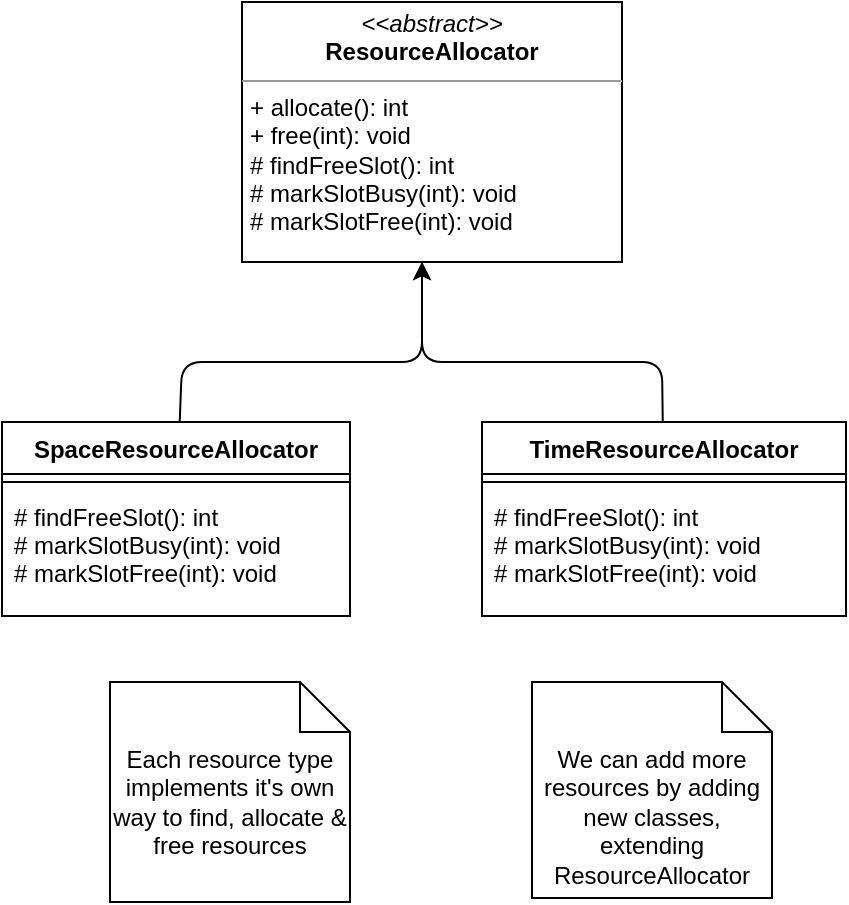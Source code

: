 <mxfile>
    <diagram id="MpXCmBDMgzVLpPqwAznD" name="Page-1">
        <mxGraphModel dx="1064" dy="949" grid="1" gridSize="10" guides="1" tooltips="1" connect="1" arrows="1" fold="1" page="1" pageScale="1" pageWidth="850" pageHeight="1100" math="0" shadow="0">
            <root>
                <mxCell id="0"/>
                <mxCell id="1" parent="0"/>
                <mxCell id="6" value="&lt;p style=&quot;margin:0px;margin-top:4px;text-align:center;&quot;&gt;&lt;i&gt;&amp;lt;&amp;lt;abstract&amp;gt;&amp;gt;&lt;/i&gt;&lt;br&gt;&lt;b&gt;ResourceAllocator&lt;/b&gt;&lt;/p&gt;&lt;hr size=&quot;1&quot;&gt;&lt;p style=&quot;margin:0px;margin-left:4px;&quot;&gt;+ allocate(): int&lt;br&gt;+ free(int): void&lt;/p&gt;&lt;p style=&quot;margin:0px;margin-left:4px;&quot;&gt;# findFreeSlot(): int&lt;/p&gt;&lt;p style=&quot;margin:0px;margin-left:4px;&quot;&gt;# markSlotBusy(int): void&lt;br&gt;&lt;/p&gt;&lt;p style=&quot;margin:0px;margin-left:4px;&quot;&gt;# markSlotFree(int): void&lt;br&gt;&lt;/p&gt;" style="verticalAlign=top;align=left;overflow=fill;fontSize=12;fontFamily=Helvetica;html=1;" vertex="1" parent="1">
                    <mxGeometry x="280" y="100" width="190" height="130" as="geometry"/>
                </mxCell>
                <mxCell id="14" style="edgeStyle=none;html=1;" edge="1" parent="1" source="7">
                    <mxGeometry relative="1" as="geometry">
                        <mxPoint x="370" y="230" as="targetPoint"/>
                        <Array as="points">
                            <mxPoint x="250" y="280"/>
                            <mxPoint x="370" y="280"/>
                        </Array>
                    </mxGeometry>
                </mxCell>
                <mxCell id="7" value="SpaceResourceAllocator" style="swimlane;fontStyle=1;align=center;verticalAlign=top;childLayout=stackLayout;horizontal=1;startSize=26;horizontalStack=0;resizeParent=1;resizeParentMax=0;resizeLast=0;collapsible=1;marginBottom=0;" vertex="1" parent="1">
                    <mxGeometry x="160" y="310" width="174" height="97" as="geometry"/>
                </mxCell>
                <mxCell id="9" value="" style="line;strokeWidth=1;fillColor=none;align=left;verticalAlign=middle;spacingTop=-1;spacingLeft=3;spacingRight=3;rotatable=0;labelPosition=right;points=[];portConstraint=eastwest;strokeColor=inherit;" vertex="1" parent="7">
                    <mxGeometry y="26" width="174" height="8" as="geometry"/>
                </mxCell>
                <mxCell id="10" value="# findFreeSlot(): int&#10;# markSlotBusy(int): void&#10;# markSlotFree(int): void" style="text;strokeColor=none;fillColor=none;align=left;verticalAlign=top;spacingLeft=4;spacingRight=4;overflow=hidden;rotatable=0;points=[[0,0.5],[1,0.5]];portConstraint=eastwest;" vertex="1" parent="7">
                    <mxGeometry y="34" width="174" height="63" as="geometry"/>
                </mxCell>
                <mxCell id="15" style="edgeStyle=none;html=1;" edge="1" parent="1" source="11">
                    <mxGeometry relative="1" as="geometry">
                        <mxPoint x="370" y="230" as="targetPoint"/>
                        <Array as="points">
                            <mxPoint x="490" y="280"/>
                            <mxPoint x="370" y="280"/>
                        </Array>
                    </mxGeometry>
                </mxCell>
                <mxCell id="11" value="TimeResourceAllocator" style="swimlane;fontStyle=1;align=center;verticalAlign=top;childLayout=stackLayout;horizontal=1;startSize=26;horizontalStack=0;resizeParent=1;resizeParentMax=0;resizeLast=0;collapsible=1;marginBottom=0;" vertex="1" parent="1">
                    <mxGeometry x="400" y="310" width="182" height="97" as="geometry"/>
                </mxCell>
                <mxCell id="12" value="" style="line;strokeWidth=1;fillColor=none;align=left;verticalAlign=middle;spacingTop=-1;spacingLeft=3;spacingRight=3;rotatable=0;labelPosition=right;points=[];portConstraint=eastwest;strokeColor=inherit;" vertex="1" parent="11">
                    <mxGeometry y="26" width="182" height="8" as="geometry"/>
                </mxCell>
                <mxCell id="13" value="# findFreeSlot(): int&#10;# markSlotBusy(int): void&#10;# markSlotFree(int): void" style="text;strokeColor=none;fillColor=none;align=left;verticalAlign=top;spacingLeft=4;spacingRight=4;overflow=hidden;rotatable=0;points=[[0,0.5],[1,0.5]];portConstraint=eastwest;" vertex="1" parent="11">
                    <mxGeometry y="34" width="182" height="63" as="geometry"/>
                </mxCell>
                <mxCell id="16" value="Each resource type implements it's own way to find, allocate &amp;amp; free resources" style="shape=note2;boundedLbl=1;whiteSpace=wrap;html=1;size=25;verticalAlign=top;align=center;" vertex="1" parent="1">
                    <mxGeometry x="214" y="440" width="120" height="110" as="geometry"/>
                </mxCell>
                <mxCell id="17" value="We can add more resources by adding new classes, extending ResourceAllocator" style="shape=note2;boundedLbl=1;whiteSpace=wrap;html=1;size=25;verticalAlign=top;align=center;" vertex="1" parent="1">
                    <mxGeometry x="425" y="440" width="120" height="108" as="geometry"/>
                </mxCell>
            </root>
        </mxGraphModel>
    </diagram>
</mxfile>